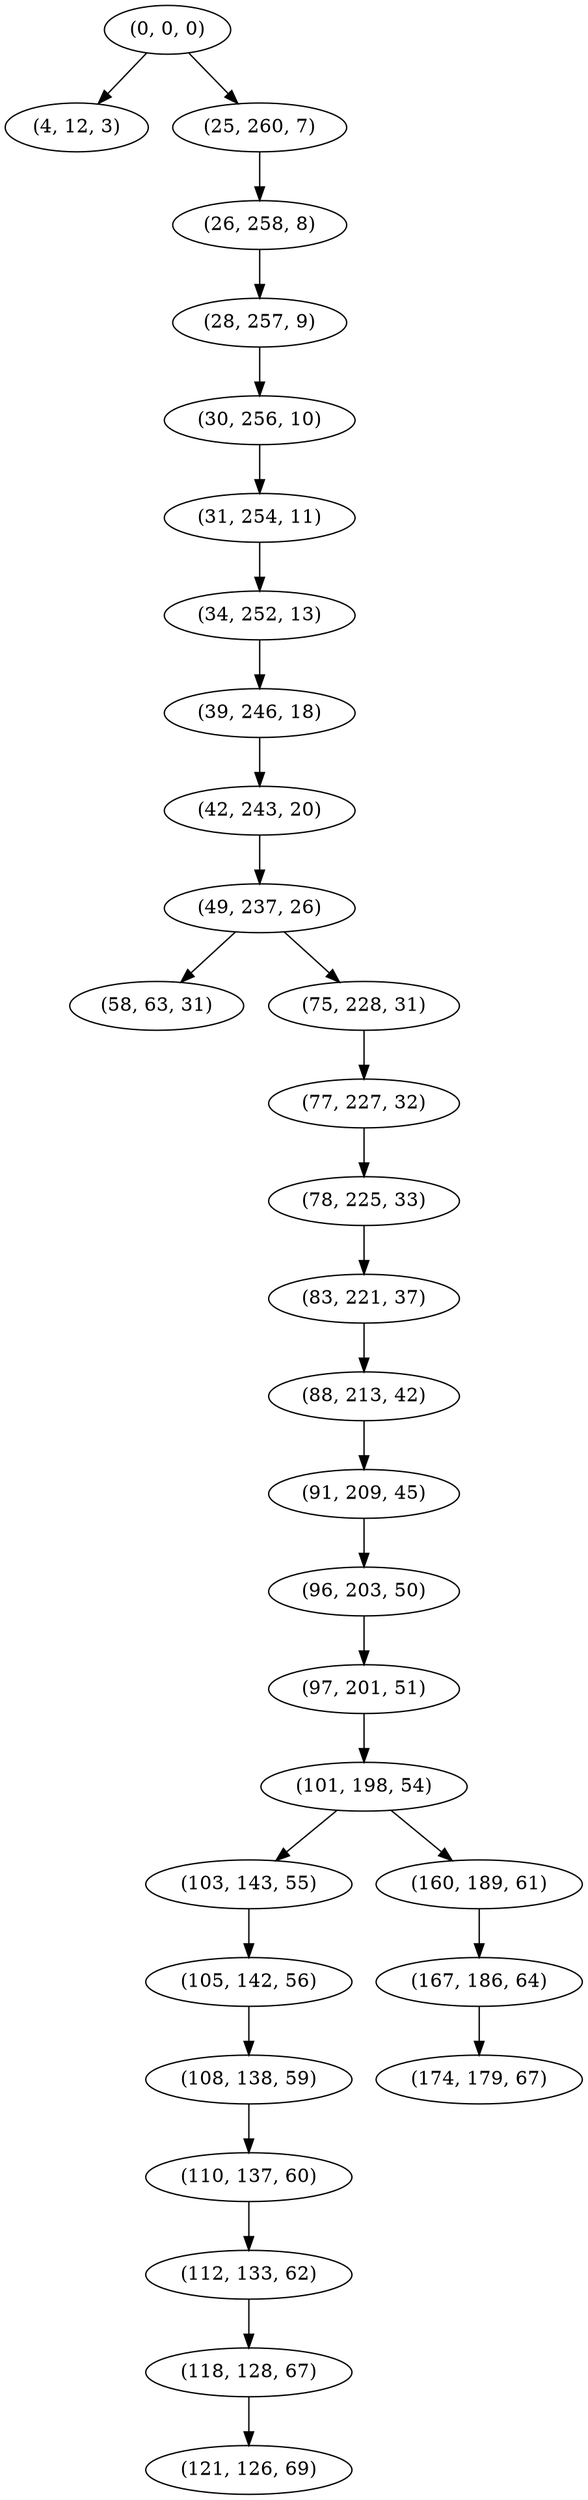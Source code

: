 digraph tree {
    "(0, 0, 0)";
    "(4, 12, 3)";
    "(25, 260, 7)";
    "(26, 258, 8)";
    "(28, 257, 9)";
    "(30, 256, 10)";
    "(31, 254, 11)";
    "(34, 252, 13)";
    "(39, 246, 18)";
    "(42, 243, 20)";
    "(49, 237, 26)";
    "(58, 63, 31)";
    "(75, 228, 31)";
    "(77, 227, 32)";
    "(78, 225, 33)";
    "(83, 221, 37)";
    "(88, 213, 42)";
    "(91, 209, 45)";
    "(96, 203, 50)";
    "(97, 201, 51)";
    "(101, 198, 54)";
    "(103, 143, 55)";
    "(105, 142, 56)";
    "(108, 138, 59)";
    "(110, 137, 60)";
    "(112, 133, 62)";
    "(118, 128, 67)";
    "(121, 126, 69)";
    "(160, 189, 61)";
    "(167, 186, 64)";
    "(174, 179, 67)";
    "(0, 0, 0)" -> "(4, 12, 3)";
    "(0, 0, 0)" -> "(25, 260, 7)";
    "(25, 260, 7)" -> "(26, 258, 8)";
    "(26, 258, 8)" -> "(28, 257, 9)";
    "(28, 257, 9)" -> "(30, 256, 10)";
    "(30, 256, 10)" -> "(31, 254, 11)";
    "(31, 254, 11)" -> "(34, 252, 13)";
    "(34, 252, 13)" -> "(39, 246, 18)";
    "(39, 246, 18)" -> "(42, 243, 20)";
    "(42, 243, 20)" -> "(49, 237, 26)";
    "(49, 237, 26)" -> "(58, 63, 31)";
    "(49, 237, 26)" -> "(75, 228, 31)";
    "(75, 228, 31)" -> "(77, 227, 32)";
    "(77, 227, 32)" -> "(78, 225, 33)";
    "(78, 225, 33)" -> "(83, 221, 37)";
    "(83, 221, 37)" -> "(88, 213, 42)";
    "(88, 213, 42)" -> "(91, 209, 45)";
    "(91, 209, 45)" -> "(96, 203, 50)";
    "(96, 203, 50)" -> "(97, 201, 51)";
    "(97, 201, 51)" -> "(101, 198, 54)";
    "(101, 198, 54)" -> "(103, 143, 55)";
    "(101, 198, 54)" -> "(160, 189, 61)";
    "(103, 143, 55)" -> "(105, 142, 56)";
    "(105, 142, 56)" -> "(108, 138, 59)";
    "(108, 138, 59)" -> "(110, 137, 60)";
    "(110, 137, 60)" -> "(112, 133, 62)";
    "(112, 133, 62)" -> "(118, 128, 67)";
    "(118, 128, 67)" -> "(121, 126, 69)";
    "(160, 189, 61)" -> "(167, 186, 64)";
    "(167, 186, 64)" -> "(174, 179, 67)";
}

